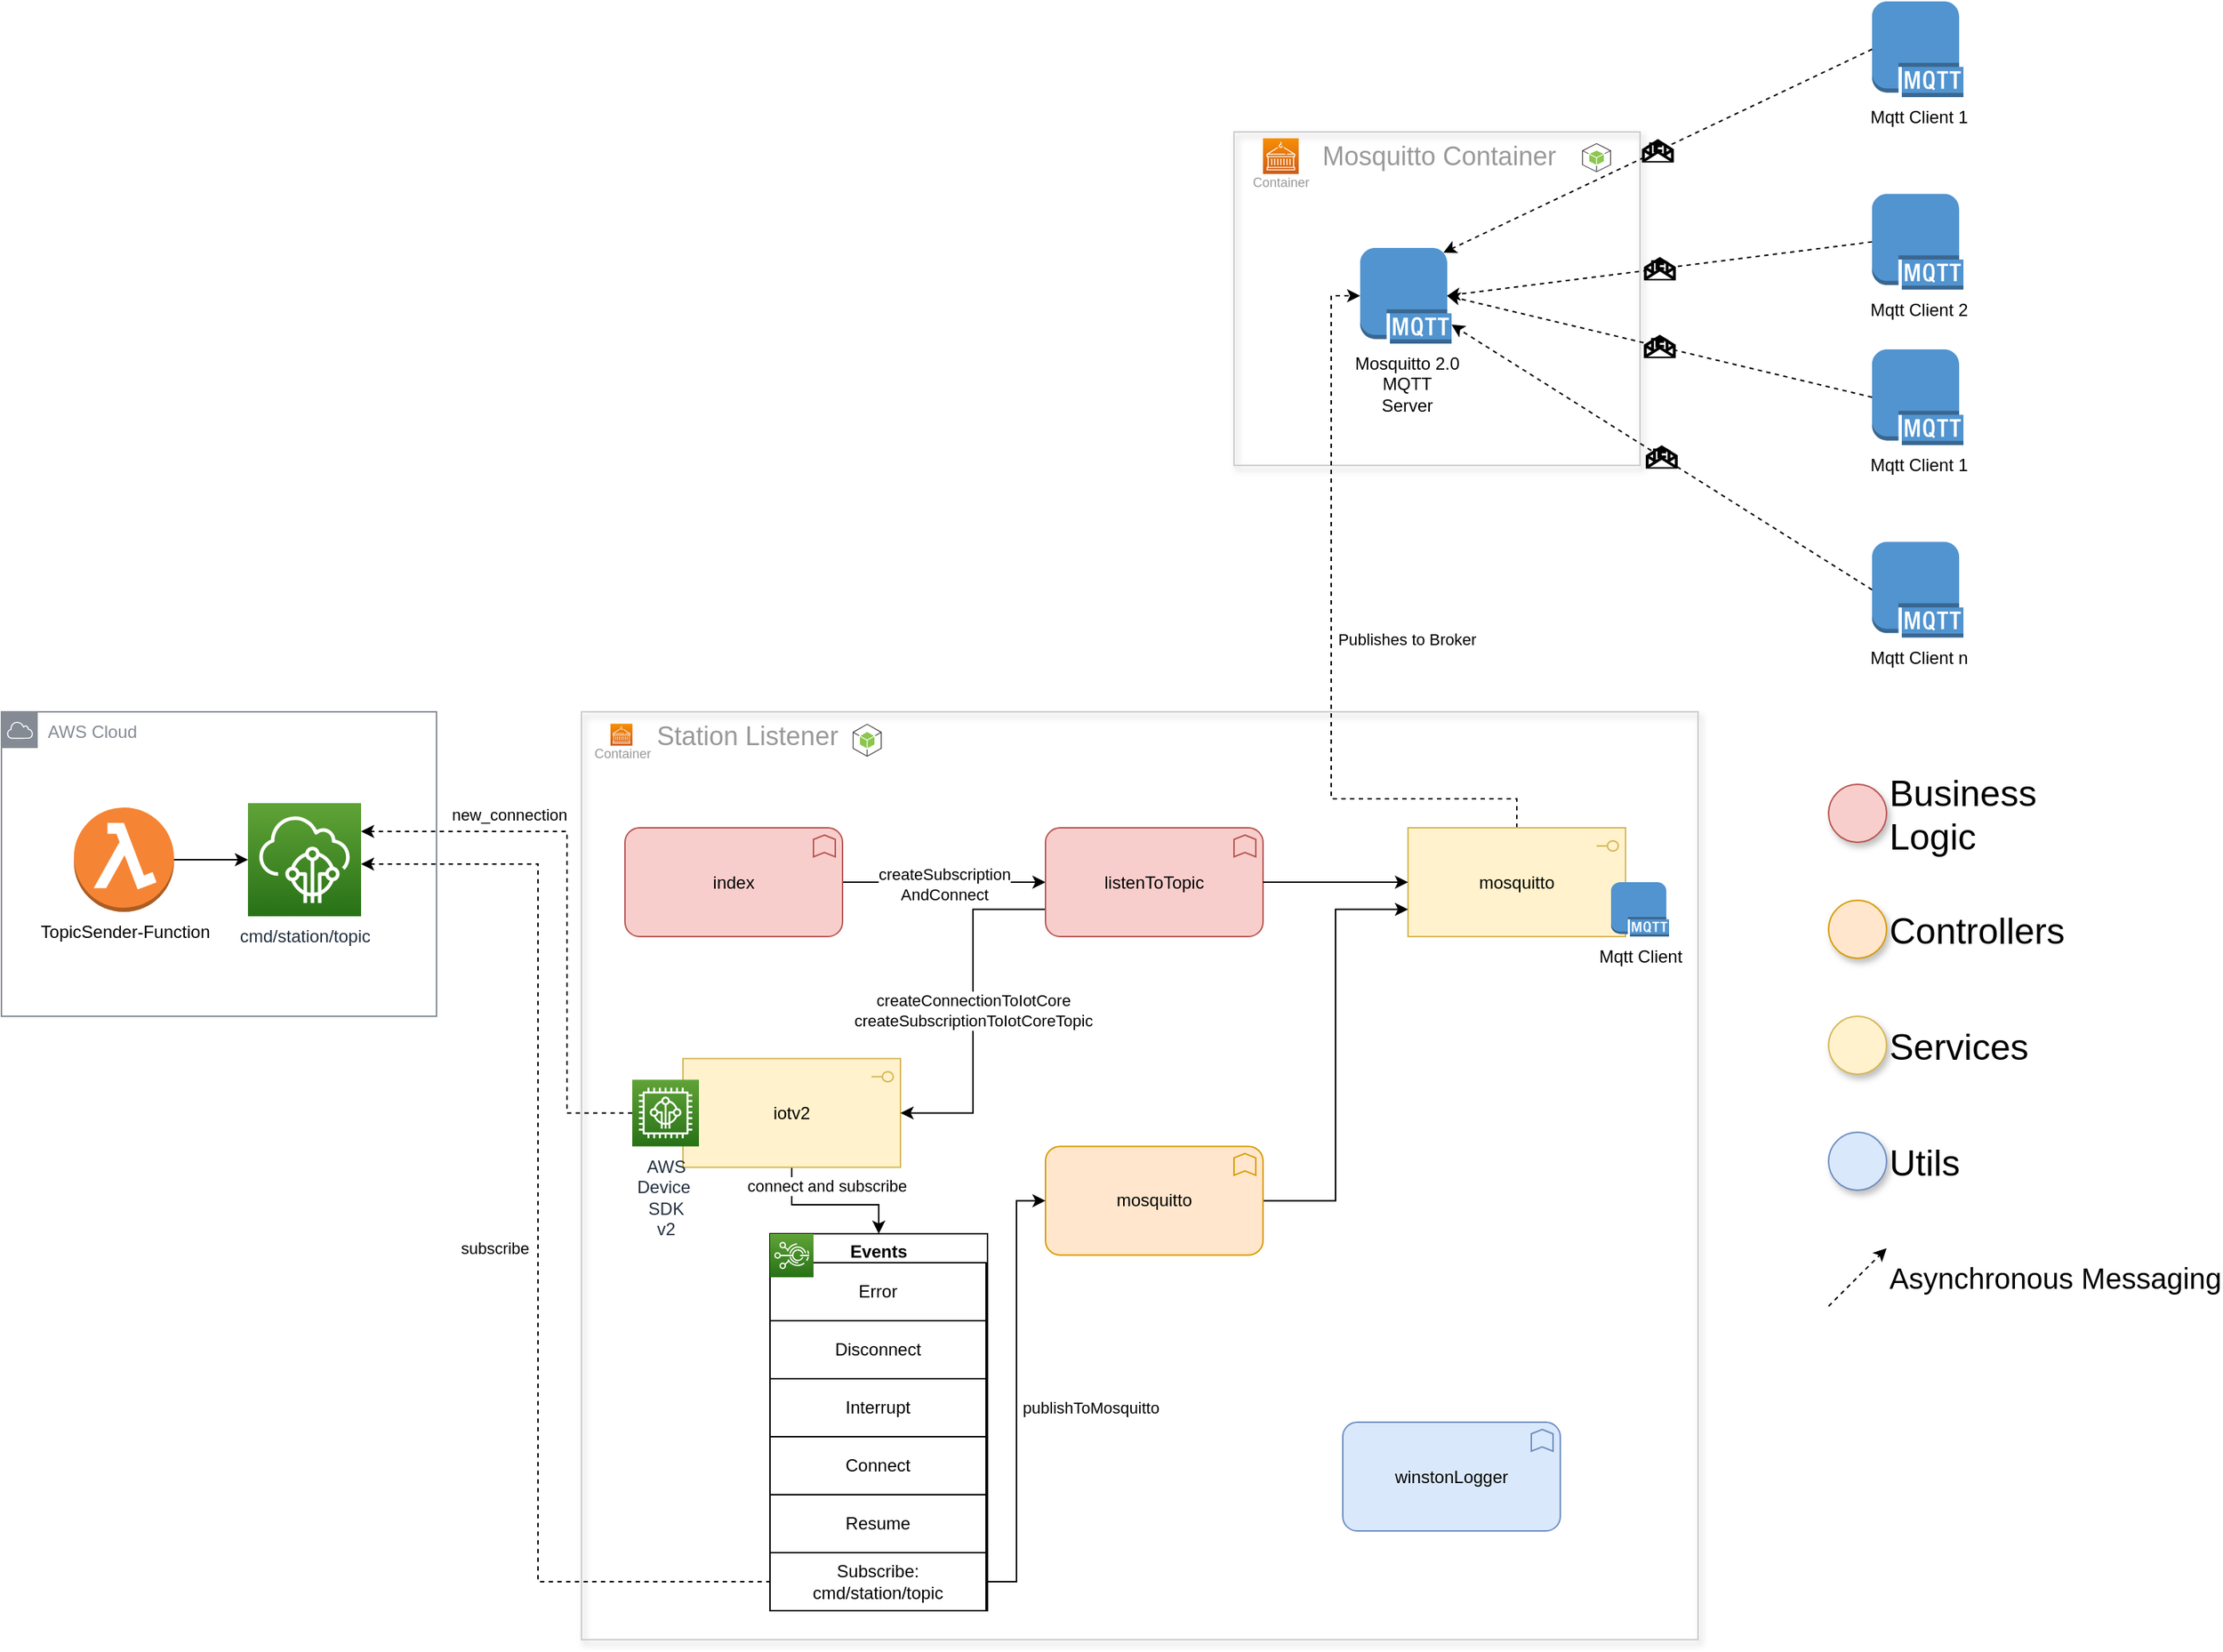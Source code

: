 <mxfile version="14.9.6" type="device"><diagram id="dcCrnUmh1Q8u9-Nw8LJD" name="Page-1"><mxGraphModel dx="4767" dy="1426" grid="1" gridSize="10" guides="1" tooltips="1" connect="1" arrows="1" fold="1" page="1" pageScale="1" pageWidth="2336" pageHeight="1654" math="0" shadow="0"><root><mxCell id="0"/><mxCell id="1" parent="0"/><mxCell id="4wUgV0sVr5K7BB6mQ0ZR-19" value="AWS Cloud" style="outlineConnect=0;gradientColor=none;html=1;whiteSpace=wrap;fontSize=12;fontStyle=0;shape=mxgraph.aws4.group;grIcon=mxgraph.aws4.group_aws_cloud;strokeColor=#858B94;fillColor=none;verticalAlign=top;align=left;spacingLeft=30;fontColor=#858B94;dashed=0;" vertex="1" parent="1"><mxGeometry x="-1970" y="570" width="300" height="210" as="geometry"/></mxCell><mxCell id="4wUgV0sVr5K7BB6mQ0ZR-23" value="" style="edgeStyle=orthogonalEdgeStyle;rounded=0;orthogonalLoop=1;jettySize=auto;html=1;" edge="1" parent="1" source="4wUgV0sVr5K7BB6mQ0ZR-21" target="4wUgV0sVr5K7BB6mQ0ZR-22"><mxGeometry relative="1" as="geometry"/></mxCell><mxCell id="4wUgV0sVr5K7BB6mQ0ZR-21" value="TopicSender-Function" style="outlineConnect=0;dashed=0;verticalLabelPosition=bottom;verticalAlign=top;align=center;html=1;shape=mxgraph.aws3.lambda_function;fillColor=#F58534;gradientColor=none;" vertex="1" parent="1"><mxGeometry x="-1920" y="636" width="69" height="72" as="geometry"/></mxCell><mxCell id="4wUgV0sVr5K7BB6mQ0ZR-102" value="subscribe" style="edgeStyle=orthogonalEdgeStyle;rounded=0;orthogonalLoop=1;jettySize=auto;html=1;entryX=0;entryY=0.5;entryDx=0;entryDy=0;dashed=1;startArrow=classic;startFill=1;endArrow=none;endFill=0;" edge="1" parent="1" source="4wUgV0sVr5K7BB6mQ0ZR-22" target="4wUgV0sVr5K7BB6mQ0ZR-101"><mxGeometry x="-0.004" y="-30" relative="1" as="geometry"><Array as="points"><mxPoint x="-1600" y="675"/><mxPoint x="-1600" y="1170"/></Array><mxPoint as="offset"/></mxGeometry></mxCell><mxCell id="4wUgV0sVr5K7BB6mQ0ZR-22" value="cmd/station/topic" style="points=[[0,0,0],[0.25,0,0],[0.5,0,0],[0.75,0,0],[1,0,0],[0,1,0],[0.25,1,0],[0.5,1,0],[0.75,1,0],[1,1,0],[0,0.25,0],[0,0.5,0],[0,0.75,0],[1,0.25,0],[1,0.5,0],[1,0.75,0]];outlineConnect=0;fontColor=#232F3E;gradientColor=#60A337;gradientDirection=north;fillColor=#277116;strokeColor=#ffffff;dashed=0;verticalLabelPosition=bottom;verticalAlign=top;align=center;html=1;fontSize=12;fontStyle=0;aspect=fixed;shape=mxgraph.aws4.resourceIcon;resIcon=mxgraph.aws4.iot_core;" vertex="1" parent="1"><mxGeometry x="-1800" y="633" width="78" height="78" as="geometry"/></mxCell><mxCell id="4wUgV0sVr5K7BB6mQ0ZR-55" value="" style="rounded=0;whiteSpace=wrap;html=1;shadow=1;fontSize=14;fillColor=none;align=center;fontColor=#CCCCCC;strokeColor=#CCCCCC;" vertex="1" parent="1"><mxGeometry x="-1120" y="170" width="280" height="230" as="geometry"/></mxCell><mxCell id="4wUgV0sVr5K7BB6mQ0ZR-56" value="" style="group" vertex="1" connectable="0" parent="1"><mxGeometry x="-1100" y="172.81" width="260" height="30" as="geometry"/></mxCell><mxCell id="4wUgV0sVr5K7BB6mQ0ZR-57" value="&lt;font style=&quot;font-size: 9px ; line-height: 90%&quot;&gt;Container&lt;/font&gt;" style="points=[[0,0,0],[0.25,0,0],[0.5,0,0],[0.75,0,0],[1,0,0],[0,1,0],[0.25,1,0],[0.5,1,0],[0.75,1,0],[1,1,0],[0,0.25,0],[0,0.5,0],[0,0.75,0],[1,0.25,0],[1,0.5,0],[1,0.75,0]];outlineConnect=0;gradientColor=#F78E04;gradientDirection=north;fillColor=#D05C17;strokeColor=#ffffff;dashed=0;verticalLabelPosition=bottom;verticalAlign=top;align=center;html=1;fontSize=12;fontStyle=0;aspect=fixed;shape=mxgraph.aws4.resourceIcon;resIcon=mxgraph.aws4.containers;shadow=0;fontColor=#999999;spacing=-7;" vertex="1" parent="4wUgV0sVr5K7BB6mQ0ZR-56"><mxGeometry y="1.6" width="24.6" height="24.6" as="geometry"/></mxCell><mxCell id="4wUgV0sVr5K7BB6mQ0ZR-58" value="&lt;font style=&quot;font-size: 18px&quot;&gt;Mosquitto Container&lt;/font&gt;" style="text;html=1;strokeColor=none;fillColor=none;align=left;verticalAlign=middle;whiteSpace=wrap;rounded=0;shadow=0;fontSize=14;fontColor=#999999;" vertex="1" parent="4wUgV0sVr5K7BB6mQ0ZR-56"><mxGeometry x="39" y="5.4" width="221" height="16.99" as="geometry"/></mxCell><mxCell id="4wUgV0sVr5K7BB6mQ0ZR-59" value="" style="outlineConnect=0;dashed=0;verticalLabelPosition=bottom;verticalAlign=top;align=center;html=1;shape=mxgraph.aws3.android;fillColor=#8CC64F;gradientColor=none;shadow=0;fontSize=16;fontColor=#999999;strokeColor=#CCCCCC;" vertex="1" parent="4wUgV0sVr5K7BB6mQ0ZR-56"><mxGeometry x="220" y="5" width="20" height="20" as="geometry"/></mxCell><mxCell id="4wUgV0sVr5K7BB6mQ0ZR-64" value="Mosquitto 2.0&lt;br&gt;MQTT&lt;br&gt;Server" style="outlineConnect=0;dashed=0;verticalLabelPosition=bottom;verticalAlign=top;align=center;html=1;shape=mxgraph.aws3.mqtt_protocol;fillColor=#5294CF;gradientColor=none;" vertex="1" parent="1"><mxGeometry x="-1033" y="250" width="63" height="66" as="geometry"/></mxCell><mxCell id="4wUgV0sVr5K7BB6mQ0ZR-65" value="Mqtt Client 1" style="outlineConnect=0;dashed=0;verticalLabelPosition=bottom;verticalAlign=top;align=center;html=1;shape=mxgraph.aws3.mqtt_protocol;fillColor=#5294CF;gradientColor=none;" vertex="1" parent="1"><mxGeometry x="-680" y="80" width="63" height="66" as="geometry"/></mxCell><mxCell id="4wUgV0sVr5K7BB6mQ0ZR-66" value="Mqtt Client 2" style="outlineConnect=0;dashed=0;verticalLabelPosition=bottom;verticalAlign=top;align=center;html=1;shape=mxgraph.aws3.mqtt_protocol;fillColor=#5294CF;gradientColor=none;" vertex="1" parent="1"><mxGeometry x="-680" y="212.81" width="63" height="66" as="geometry"/></mxCell><mxCell id="4wUgV0sVr5K7BB6mQ0ZR-69" value="Mqtt Client 1" style="outlineConnect=0;dashed=0;verticalLabelPosition=bottom;verticalAlign=top;align=center;html=1;shape=mxgraph.aws3.mqtt_protocol;fillColor=#5294CF;gradientColor=none;" vertex="1" parent="1"><mxGeometry x="-680" y="320" width="63" height="66" as="geometry"/></mxCell><mxCell id="4wUgV0sVr5K7BB6mQ0ZR-70" value="Mqtt Client n" style="outlineConnect=0;dashed=0;verticalLabelPosition=bottom;verticalAlign=top;align=center;html=1;shape=mxgraph.aws3.mqtt_protocol;fillColor=#5294CF;gradientColor=none;" vertex="1" parent="1"><mxGeometry x="-680" y="452.81" width="63" height="66" as="geometry"/></mxCell><mxCell id="4wUgV0sVr5K7BB6mQ0ZR-72" value="" style="endArrow=classic;html=1;dashed=1;entryX=0.91;entryY=0.05;entryDx=0;entryDy=0;entryPerimeter=0;exitX=0;exitY=0.5;exitDx=0;exitDy=0;exitPerimeter=0;" edge="1" parent="1" source="4wUgV0sVr5K7BB6mQ0ZR-65" target="4wUgV0sVr5K7BB6mQ0ZR-64"><mxGeometry relative="1" as="geometry"><mxPoint x="-1040" y="70" as="sourcePoint"/><mxPoint x="-940" y="70" as="targetPoint"/></mxGeometry></mxCell><mxCell id="4wUgV0sVr5K7BB6mQ0ZR-73" value="" style="html=1;verticalLabelPosition=bottom;align=center;labelBackgroundColor=#ffffff;verticalAlign=top;strokeWidth=2;strokeColor=#000000;shadow=0;dashed=0;shape=mxgraph.ios7.icons.envelope_(message);fontFamily=Helvetica;fontSize=12;fontColor=#000000;fillColor=#ffffff;" vertex="1" parent="4wUgV0sVr5K7BB6mQ0ZR-72"><mxGeometry width="20" height="14" relative="1" as="geometry"><mxPoint x="-10" y="-7" as="offset"/></mxGeometry></mxCell><mxCell id="4wUgV0sVr5K7BB6mQ0ZR-74" value="" style="endArrow=classic;html=1;dashed=1;entryX=0.95;entryY=0.5;entryDx=0;entryDy=0;entryPerimeter=0;exitX=0;exitY=0.5;exitDx=0;exitDy=0;exitPerimeter=0;" edge="1" parent="1" source="4wUgV0sVr5K7BB6mQ0ZR-66" target="4wUgV0sVr5K7BB6mQ0ZR-64"><mxGeometry relative="1" as="geometry"><mxPoint x="-670" y="123" as="sourcePoint"/><mxPoint x="-965.67" y="263.3" as="targetPoint"/></mxGeometry></mxCell><mxCell id="4wUgV0sVr5K7BB6mQ0ZR-75" value="" style="html=1;verticalLabelPosition=bottom;align=center;labelBackgroundColor=#ffffff;verticalAlign=top;strokeWidth=2;strokeColor=#000000;shadow=0;dashed=0;shape=mxgraph.ios7.icons.envelope_(message);fontFamily=Helvetica;fontSize=12;fontColor=#000000;fillColor=#ffffff;" vertex="1" parent="4wUgV0sVr5K7BB6mQ0ZR-74"><mxGeometry width="20" height="14" relative="1" as="geometry"><mxPoint x="-10" y="-7" as="offset"/></mxGeometry></mxCell><mxCell id="4wUgV0sVr5K7BB6mQ0ZR-77" value="" style="endArrow=classic;html=1;dashed=1;entryX=0.95;entryY=0.5;entryDx=0;entryDy=0;entryPerimeter=0;exitX=0;exitY=0.5;exitDx=0;exitDy=0;exitPerimeter=0;" edge="1" parent="1" source="4wUgV0sVr5K7BB6mQ0ZR-69" target="4wUgV0sVr5K7BB6mQ0ZR-64"><mxGeometry relative="1" as="geometry"><mxPoint x="-670" y="123" as="sourcePoint"/><mxPoint x="-965.67" y="263.3" as="targetPoint"/></mxGeometry></mxCell><mxCell id="4wUgV0sVr5K7BB6mQ0ZR-78" value="" style="html=1;verticalLabelPosition=bottom;align=center;labelBackgroundColor=#ffffff;verticalAlign=top;strokeWidth=2;strokeColor=#000000;shadow=0;dashed=0;shape=mxgraph.ios7.icons.envelope_(message);fontFamily=Helvetica;fontSize=12;fontColor=#000000;fillColor=#ffffff;" vertex="1" parent="4wUgV0sVr5K7BB6mQ0ZR-77"><mxGeometry width="20" height="14" relative="1" as="geometry"><mxPoint x="-10" y="-7" as="offset"/></mxGeometry></mxCell><mxCell id="4wUgV0sVr5K7BB6mQ0ZR-79" value="" style="endArrow=classic;html=1;dashed=1;exitX=0;exitY=0.5;exitDx=0;exitDy=0;exitPerimeter=0;" edge="1" parent="1" source="4wUgV0sVr5K7BB6mQ0ZR-70" target="4wUgV0sVr5K7BB6mQ0ZR-64"><mxGeometry relative="1" as="geometry"><mxPoint x="-670" y="123" as="sourcePoint"/><mxPoint x="-965.67" y="263.3" as="targetPoint"/></mxGeometry></mxCell><mxCell id="4wUgV0sVr5K7BB6mQ0ZR-80" value="" style="html=1;verticalLabelPosition=bottom;align=center;labelBackgroundColor=#ffffff;verticalAlign=top;strokeWidth=2;strokeColor=#000000;shadow=0;dashed=0;shape=mxgraph.ios7.icons.envelope_(message);fontFamily=Helvetica;fontSize=12;fontColor=#000000;fillColor=#ffffff;" vertex="1" parent="4wUgV0sVr5K7BB6mQ0ZR-79"><mxGeometry width="20" height="14" relative="1" as="geometry"><mxPoint x="-10" y="-7" as="offset"/></mxGeometry></mxCell><mxCell id="4wUgV0sVr5K7BB6mQ0ZR-107" value="new_connection" style="edgeStyle=orthogonalEdgeStyle;rounded=0;orthogonalLoop=1;jettySize=auto;html=1;entryX=1;entryY=0.25;entryDx=0;entryDy=0;entryPerimeter=0;dashed=1;" edge="1" parent="1" source="4wUgV0sVr5K7BB6mQ0ZR-81" target="4wUgV0sVr5K7BB6mQ0ZR-22"><mxGeometry x="0.465" y="-12" relative="1" as="geometry"><Array as="points"><mxPoint x="-1580" y="847"/><mxPoint x="-1580" y="653"/></Array><mxPoint as="offset"/></mxGeometry></mxCell><mxCell id="4wUgV0sVr5K7BB6mQ0ZR-108" value="Publishes to Broker" style="edgeStyle=orthogonalEdgeStyle;rounded=0;orthogonalLoop=1;jettySize=auto;html=1;entryX=0;entryY=0.5;entryDx=0;entryDy=0;entryPerimeter=0;dashed=1;startArrow=none;startFill=0;endArrow=classic;endFill=1;" edge="1" parent="1" source="4wUgV0sVr5K7BB6mQ0ZR-60" target="4wUgV0sVr5K7BB6mQ0ZR-64"><mxGeometry x="0.002" y="-51" relative="1" as="geometry"><Array as="points"><mxPoint x="-925" y="630"/><mxPoint x="-1053" y="630"/><mxPoint x="-1053" y="283"/></Array><mxPoint x="1" as="offset"/></mxGeometry></mxCell><mxCell id="4wUgV0sVr5K7BB6mQ0ZR-1" value="" style="rounded=0;whiteSpace=wrap;html=1;shadow=1;fontSize=14;fillColor=none;align=center;fontColor=#CCCCCC;strokeColor=#CCCCCC;" vertex="1" parent="1"><mxGeometry x="-1570" y="570" width="770" height="640" as="geometry"/></mxCell><mxCell id="4wUgV0sVr5K7BB6mQ0ZR-2" value="" style="group" vertex="1" connectable="0" parent="1"><mxGeometry x="-1550" y="572.81" width="200" height="27.19" as="geometry"/></mxCell><mxCell id="4wUgV0sVr5K7BB6mQ0ZR-3" value="&lt;font style=&quot;font-size: 9px ; line-height: 90%&quot;&gt;Container&lt;/font&gt;" style="points=[[0,0,0],[0.25,0,0],[0.5,0,0],[0.75,0,0],[1,0,0],[0,1,0],[0.25,1,0],[0.5,1,0],[0.75,1,0],[1,1,0],[0,0.25,0],[0,0.5,0],[0,0.75,0],[1,0.25,0],[1,0.5,0],[1,0.75,0]];outlineConnect=0;gradientColor=#F78E04;gradientDirection=north;fillColor=#D05C17;strokeColor=#ffffff;dashed=0;verticalLabelPosition=bottom;verticalAlign=top;align=center;html=1;fontSize=12;fontStyle=0;aspect=fixed;shape=mxgraph.aws4.resourceIcon;resIcon=mxgraph.aws4.containers;shadow=0;fontColor=#999999;spacing=-7;" vertex="1" parent="4wUgV0sVr5K7BB6mQ0ZR-2"><mxGeometry y="5.404" width="15.136" height="15.136" as="geometry"/></mxCell><mxCell id="4wUgV0sVr5K7BB6mQ0ZR-4" value="&lt;font style=&quot;font-size: 18px&quot;&gt;Station Listener&lt;/font&gt;" style="text;html=1;strokeColor=none;fillColor=none;align=left;verticalAlign=middle;whiteSpace=wrap;rounded=0;shadow=0;fontSize=14;fontColor=#999999;" vertex="1" parent="4wUgV0sVr5K7BB6mQ0ZR-2"><mxGeometry x="30.003" y="5.404" width="149.158" height="16.994" as="geometry"/></mxCell><mxCell id="4wUgV0sVr5K7BB6mQ0ZR-5" value="" style="outlineConnect=0;verticalLabelPosition=bottom;verticalAlign=top;align=center;html=1;shape=mxgraph.aws3.android;fillColor=#8CC64F;gradientColor=none;shadow=0;fontSize=16;fontColor=#999999;strokeColor=#CCCCCC;" vertex="1" parent="4wUgV0sVr5K7BB6mQ0ZR-2"><mxGeometry x="167" y="5.4" width="20" height="22.84" as="geometry"/></mxCell><mxCell id="4wUgV0sVr5K7BB6mQ0ZR-103" value="createSubscription&lt;br&gt;AndConnect" style="edgeStyle=orthogonalEdgeStyle;rounded=0;orthogonalLoop=1;jettySize=auto;html=1;entryX=0;entryY=0.5;entryDx=0;entryDy=0;entryPerimeter=0;" edge="1" parent="1" source="4wUgV0sVr5K7BB6mQ0ZR-25" target="4wUgV0sVr5K7BB6mQ0ZR-27"><mxGeometry x="-1570" y="570" as="geometry"><mxPoint y="1" as="offset"/></mxGeometry></mxCell><mxCell id="4wUgV0sVr5K7BB6mQ0ZR-25" value="index" style="html=1;outlineConnect=0;whiteSpace=wrap;fillColor=#f8cecc;shape=mxgraph.archimate3.application;appType=func;archiType=rounded;strokeColor=#b85450;" vertex="1" parent="1"><mxGeometry x="-1540" y="650" width="150" height="75" as="geometry"/></mxCell><mxCell id="4wUgV0sVr5K7BB6mQ0ZR-92" value="connect and subscribe" style="edgeStyle=orthogonalEdgeStyle;rounded=0;orthogonalLoop=1;jettySize=auto;html=1;entryX=0.5;entryY=0;entryDx=0;entryDy=0;" edge="1" parent="1" source="4wUgV0sVr5K7BB6mQ0ZR-24" target="4wUgV0sVr5K7BB6mQ0ZR-85"><mxGeometry x="-1570" y="570" as="geometry"><Array as="points"><mxPoint x="-1425" y="910"/><mxPoint x="-1365" y="910"/></Array><mxPoint x="-6" y="-10" as="offset"/></mxGeometry></mxCell><mxCell id="4wUgV0sVr5K7BB6mQ0ZR-24" value="iotv2" style="html=1;outlineConnect=0;whiteSpace=wrap;fillColor=#fff2cc;shape=mxgraph.archimate3.application;appType=interface;archiType=square;strokeColor=#d6b656;" vertex="1" parent="1"><mxGeometry x="-1500" y="809.19" width="150" height="75" as="geometry"/></mxCell><mxCell id="4wUgV0sVr5K7BB6mQ0ZR-81" value="AWS&lt;br&gt;Device&amp;nbsp;&lt;br&gt;SDK&lt;br&gt;v2" style="points=[[0,0,0],[0.25,0,0],[0.5,0,0],[0.75,0,0],[1,0,0],[0,1,0],[0.25,1,0],[0.5,1,0],[0.75,1,0],[1,1,0],[0,0.25,0],[0,0.5,0],[0,0.75,0],[1,0.25,0],[1,0.5,0],[1,0.75,0]];outlineConnect=0;fontColor=#232F3E;gradientColor=#60A337;gradientDirection=north;fillColor=#277116;strokeColor=#ffffff;verticalLabelPosition=bottom;verticalAlign=top;align=center;html=1;fontSize=12;fontStyle=0;aspect=fixed;shape=mxgraph.aws4.resourceIcon;resIcon=mxgraph.aws4.freertos;" vertex="1" parent="1"><mxGeometry x="-1535" y="823.69" width="46" height="46" as="geometry"/></mxCell><mxCell id="4wUgV0sVr5K7BB6mQ0ZR-104" value="createConnectionToIotCore&lt;br&gt;createSubscriptionToIotCoreTopic" style="edgeStyle=orthogonalEdgeStyle;rounded=0;orthogonalLoop=1;jettySize=auto;html=1;entryX=1;entryY=0.5;entryDx=0;entryDy=0;entryPerimeter=0;exitX=0;exitY=0.75;exitDx=0;exitDy=0;exitPerimeter=0;" edge="1" parent="1" source="4wUgV0sVr5K7BB6mQ0ZR-27" target="4wUgV0sVr5K7BB6mQ0ZR-24"><mxGeometry x="-1570" y="570" as="geometry"/></mxCell><mxCell id="4wUgV0sVr5K7BB6mQ0ZR-27" value="listenToTopic" style="html=1;outlineConnect=0;whiteSpace=wrap;fillColor=#f8cecc;shape=mxgraph.archimate3.application;appType=func;archiType=rounded;strokeColor=#b85450;" vertex="1" parent="1"><mxGeometry x="-1250" y="650" width="150" height="75" as="geometry"/></mxCell><mxCell id="4wUgV0sVr5K7BB6mQ0ZR-94" value="" style="group" vertex="1" connectable="0" parent="1"><mxGeometry x="-1440" y="990" width="149" height="160" as="geometry"/></mxCell><mxCell id="4wUgV0sVr5K7BB6mQ0ZR-87" value="Disconnect" style="rounded=0;whiteSpace=wrap;html=1;" vertex="1" parent="4wUgV0sVr5K7BB6mQ0ZR-94"><mxGeometry width="149" height="40" as="geometry"/></mxCell><mxCell id="4wUgV0sVr5K7BB6mQ0ZR-88" value="Interrupt" style="rounded=0;whiteSpace=wrap;html=1;" vertex="1" parent="4wUgV0sVr5K7BB6mQ0ZR-94"><mxGeometry y="40" width="149" height="40" as="geometry"/></mxCell><mxCell id="4wUgV0sVr5K7BB6mQ0ZR-89" value="Connect" style="rounded=0;whiteSpace=wrap;html=1;" vertex="1" parent="4wUgV0sVr5K7BB6mQ0ZR-94"><mxGeometry y="80" width="149" height="40" as="geometry"/></mxCell><mxCell id="4wUgV0sVr5K7BB6mQ0ZR-90" value="Resume" style="rounded=0;whiteSpace=wrap;html=1;" vertex="1" parent="4wUgV0sVr5K7BB6mQ0ZR-94"><mxGeometry y="120" width="149" height="40" as="geometry"/></mxCell><mxCell id="4wUgV0sVr5K7BB6mQ0ZR-85" value="Events" style="swimlane;startSize=23;" vertex="1" parent="1"><mxGeometry x="-1440" y="930" width="150" height="260" as="geometry"><mxRectangle x="-1220" y="700" width="130" height="23" as="alternateBounds"/></mxGeometry></mxCell><mxCell id="4wUgV0sVr5K7BB6mQ0ZR-86" value="Error" style="rounded=0;whiteSpace=wrap;html=1;" vertex="1" parent="4wUgV0sVr5K7BB6mQ0ZR-85"><mxGeometry y="20" width="149" height="40" as="geometry"/></mxCell><mxCell id="4wUgV0sVr5K7BB6mQ0ZR-83" value="" style="points=[[0,0,0],[0.25,0,0],[0.5,0,0],[0.75,0,0],[1,0,0],[0,1,0],[0.25,1,0],[0.5,1,0],[0.75,1,0],[1,1,0],[0,0.25,0],[0,0.5,0],[0,0.75,0],[1,0.25,0],[1,0.5,0],[1,0.75,0]];outlineConnect=0;fontColor=#232F3E;gradientColor=#60A337;gradientDirection=north;fillColor=#277116;strokeColor=#ffffff;verticalLabelPosition=middle;verticalAlign=middle;align=right;html=1;fontSize=12;fontStyle=0;aspect=fixed;shape=mxgraph.aws4.resourceIcon;resIcon=mxgraph.aws4.iot_events;labelPosition=left;" vertex="1" parent="4wUgV0sVr5K7BB6mQ0ZR-85"><mxGeometry width="30" height="30" as="geometry"/></mxCell><mxCell id="4wUgV0sVr5K7BB6mQ0ZR-101" value="Subscribe:&lt;br&gt;cmd/station/topic" style="rounded=0;whiteSpace=wrap;html=1;" vertex="1" parent="1"><mxGeometry x="-1440" y="1150" width="149" height="40" as="geometry"/></mxCell><mxCell id="4wUgV0sVr5K7BB6mQ0ZR-26" value="winstonLogger" style="html=1;outlineConnect=0;whiteSpace=wrap;fillColor=#dae8fc;shape=mxgraph.archimate3.application;appType=func;archiType=rounded;strokeColor=#6c8ebf;" vertex="1" parent="1"><mxGeometry x="-1045" y="1060" width="150" height="75" as="geometry"/></mxCell><mxCell id="4wUgV0sVr5K7BB6mQ0ZR-60" value="mosquitto" style="html=1;outlineConnect=0;whiteSpace=wrap;fillColor=#fff2cc;shape=mxgraph.archimate3.application;appType=interface;archiType=square;strokeColor=#d6b656;" vertex="1" parent="1"><mxGeometry x="-1000" y="650" width="150" height="75" as="geometry"/></mxCell><mxCell id="4wUgV0sVr5K7BB6mQ0ZR-105" style="edgeStyle=orthogonalEdgeStyle;rounded=0;orthogonalLoop=1;jettySize=auto;html=1;entryX=0;entryY=0.5;entryDx=0;entryDy=0;entryPerimeter=0;" edge="1" parent="1" source="4wUgV0sVr5K7BB6mQ0ZR-27" target="4wUgV0sVr5K7BB6mQ0ZR-60"><mxGeometry x="-1570" y="570" as="geometry"/></mxCell><mxCell id="4wUgV0sVr5K7BB6mQ0ZR-109" style="edgeStyle=orthogonalEdgeStyle;rounded=0;orthogonalLoop=1;jettySize=auto;html=1;entryX=0;entryY=0.75;entryDx=0;entryDy=0;entryPerimeter=0;startArrow=none;startFill=0;endArrow=classic;endFill=1;" edge="1" parent="1" source="4wUgV0sVr5K7BB6mQ0ZR-82" target="4wUgV0sVr5K7BB6mQ0ZR-60"><mxGeometry x="-1570" y="570" as="geometry"/></mxCell><mxCell id="4wUgV0sVr5K7BB6mQ0ZR-82" value="mosquitto" style="html=1;outlineConnect=0;whiteSpace=wrap;fillColor=#ffe6cc;shape=mxgraph.archimate3.application;appType=func;archiType=rounded;strokeColor=#d79b00;" vertex="1" parent="1"><mxGeometry x="-1250" y="869.69" width="150" height="75" as="geometry"/></mxCell><mxCell id="4wUgV0sVr5K7BB6mQ0ZR-106" value="publishToMosquitto" style="edgeStyle=orthogonalEdgeStyle;rounded=0;orthogonalLoop=1;jettySize=auto;html=1;entryX=0;entryY=0.5;entryDx=0;entryDy=0;entryPerimeter=0;" edge="1" parent="1" source="4wUgV0sVr5K7BB6mQ0ZR-101" target="4wUgV0sVr5K7BB6mQ0ZR-82"><mxGeometry x="-230" y="140" as="geometry"><Array as="points"><mxPoint x="-1270" y="1170"/><mxPoint x="-1270" y="907"/></Array><mxPoint x="51" y="11" as="offset"/></mxGeometry></mxCell><mxCell id="4wUgV0sVr5K7BB6mQ0ZR-28" value="Mqtt Client" style="outlineConnect=0;dashed=0;verticalLabelPosition=bottom;verticalAlign=top;align=center;html=1;shape=mxgraph.aws3.mqtt_protocol;fillColor=#5294CF;gradientColor=none;" vertex="1" parent="1"><mxGeometry x="-860" y="687.5" width="40" height="37.5" as="geometry"/></mxCell><mxCell id="4wUgV0sVr5K7BB6mQ0ZR-110" value="Business Logic" style="ellipse;whiteSpace=wrap;html=1;aspect=fixed;shadow=1;fillColor=#f8cecc;strokeColor=#b85450;labelPosition=right;verticalLabelPosition=middle;align=left;verticalAlign=middle;fontSize=25;" vertex="1" parent="1"><mxGeometry x="-710" y="620" width="40" height="40" as="geometry"/></mxCell><mxCell id="4wUgV0sVr5K7BB6mQ0ZR-111" value="Controllers" style="ellipse;whiteSpace=wrap;html=1;aspect=fixed;shadow=1;fillColor=#ffe6cc;strokeColor=#d79b00;labelPosition=right;verticalLabelPosition=middle;align=left;verticalAlign=middle;fontSize=25;" vertex="1" parent="1"><mxGeometry x="-710" y="700" width="40" height="40" as="geometry"/></mxCell><mxCell id="4wUgV0sVr5K7BB6mQ0ZR-112" value="Services" style="ellipse;whiteSpace=wrap;html=1;aspect=fixed;shadow=1;fillColor=#fff2cc;strokeColor=#d6b656;labelPosition=right;verticalLabelPosition=middle;align=left;verticalAlign=middle;fontSize=25;" vertex="1" parent="1"><mxGeometry x="-710" y="780" width="40" height="40" as="geometry"/></mxCell><mxCell id="4wUgV0sVr5K7BB6mQ0ZR-114" value="Utils" style="ellipse;whiteSpace=wrap;html=1;aspect=fixed;shadow=1;fillColor=#dae8fc;strokeColor=#6c8ebf;labelPosition=right;verticalLabelPosition=middle;align=left;verticalAlign=middle;fontSize=25;" vertex="1" parent="1"><mxGeometry x="-710" y="860" width="40" height="40" as="geometry"/></mxCell><mxCell id="4wUgV0sVr5K7BB6mQ0ZR-117" value="Asynchronous Messaging" style="endArrow=classic;html=1;dashed=1;labelPosition=right;verticalLabelPosition=middle;align=left;verticalAlign=middle;fontSize=20;" edge="1" parent="1"><mxGeometry x="0.5" y="-14" width="50" height="50" relative="1" as="geometry"><mxPoint x="-710" y="980" as="sourcePoint"/><mxPoint x="-670" y="940" as="targetPoint"/><mxPoint as="offset"/></mxGeometry></mxCell></root></mxGraphModel></diagram></mxfile>